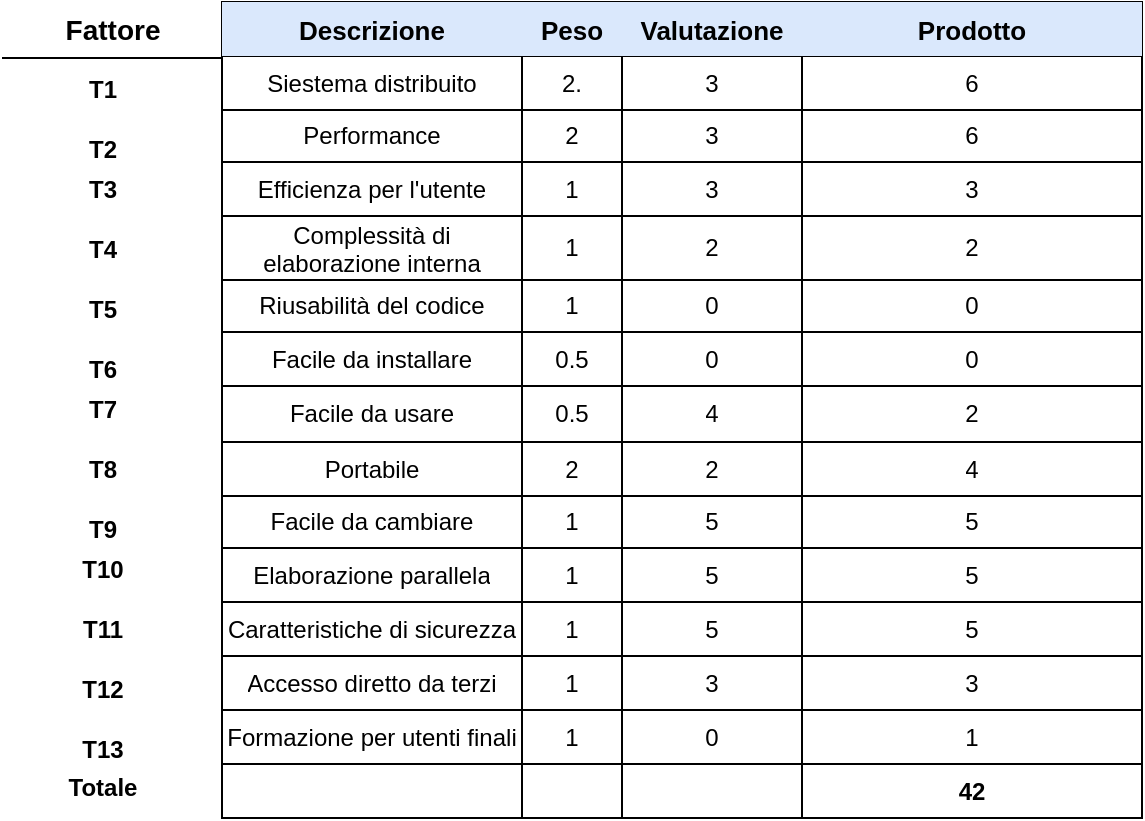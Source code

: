 <mxfile version="20.8.9" type="device"><diagram name="Pagina-1" id="94Yw5nLGdtlqKcI32IkO"><mxGraphModel dx="1050" dy="523" grid="1" gridSize="10" guides="1" tooltips="1" connect="1" arrows="1" fold="1" page="1" pageScale="1" pageWidth="827" pageHeight="1169" math="0" shadow="0"><root><mxCell id="0"/><mxCell id="1" parent="0"/><mxCell id="iWZEBeSxCrRU7Ip-CGBR-1" value="" style="shape=table;startSize=0;container=1;collapsible=0;childLayout=tableLayout;" vertex="1" parent="1"><mxGeometry x="260" y="70" width="460" height="408" as="geometry"/></mxCell><mxCell id="iWZEBeSxCrRU7Ip-CGBR-67" style="shape=tableRow;horizontal=0;startSize=0;swimlaneHead=0;swimlaneBody=0;strokeColor=inherit;top=0;left=0;bottom=0;right=0;collapsible=0;dropTarget=0;fillColor=none;points=[[0,0.5],[1,0.5]];portConstraint=eastwest;" vertex="1" parent="iWZEBeSxCrRU7Ip-CGBR-1"><mxGeometry width="460" height="27" as="geometry"/></mxCell><mxCell id="iWZEBeSxCrRU7Ip-CGBR-68" value="&lt;b&gt;&lt;font style=&quot;font-size: 13px;&quot;&gt;Descrizione&lt;/font&gt;&lt;/b&gt;" style="shape=partialRectangle;html=1;whiteSpace=wrap;connectable=0;strokeColor=#6c8ebf;overflow=hidden;fillColor=#dae8fc;top=0;left=0;bottom=0;right=0;pointerEvents=1;" vertex="1" parent="iWZEBeSxCrRU7Ip-CGBR-67"><mxGeometry width="150" height="27" as="geometry"><mxRectangle width="150" height="27" as="alternateBounds"/></mxGeometry></mxCell><mxCell id="iWZEBeSxCrRU7Ip-CGBR-69" value="&lt;b&gt;&lt;font style=&quot;font-size: 13px;&quot;&gt;Peso&lt;/font&gt;&lt;/b&gt;" style="shape=partialRectangle;html=1;whiteSpace=wrap;connectable=0;strokeColor=#6c8ebf;overflow=hidden;fillColor=#dae8fc;top=0;left=0;bottom=0;right=0;pointerEvents=1;" vertex="1" parent="iWZEBeSxCrRU7Ip-CGBR-67"><mxGeometry x="150" width="50" height="27" as="geometry"><mxRectangle width="50" height="27" as="alternateBounds"/></mxGeometry></mxCell><mxCell id="iWZEBeSxCrRU7Ip-CGBR-70" value="&lt;b&gt;&lt;font style=&quot;font-size: 13px;&quot;&gt;Valutazione&lt;/font&gt;&lt;/b&gt;" style="shape=partialRectangle;html=1;whiteSpace=wrap;connectable=0;strokeColor=#6c8ebf;overflow=hidden;fillColor=#dae8fc;top=0;left=0;bottom=0;right=0;pointerEvents=1;" vertex="1" parent="iWZEBeSxCrRU7Ip-CGBR-67"><mxGeometry x="200" width="90" height="27" as="geometry"><mxRectangle width="90" height="27" as="alternateBounds"/></mxGeometry></mxCell><mxCell id="iWZEBeSxCrRU7Ip-CGBR-71" value="&lt;b&gt;&lt;font style=&quot;font-size: 13px;&quot;&gt;Prodotto&lt;/font&gt;&lt;/b&gt;" style="shape=partialRectangle;html=1;whiteSpace=wrap;connectable=0;strokeColor=#6c8ebf;overflow=hidden;fillColor=#dae8fc;top=0;left=0;bottom=0;right=0;pointerEvents=1;" vertex="1" parent="iWZEBeSxCrRU7Ip-CGBR-67"><mxGeometry x="290" width="170" height="27" as="geometry"><mxRectangle width="170" height="27" as="alternateBounds"/></mxGeometry></mxCell><mxCell id="iWZEBeSxCrRU7Ip-CGBR-2" value="" style="shape=tableRow;horizontal=0;startSize=0;swimlaneHead=0;swimlaneBody=0;strokeColor=inherit;top=0;left=0;bottom=0;right=0;collapsible=0;dropTarget=0;fillColor=none;points=[[0,0.5],[1,0.5]];portConstraint=eastwest;" vertex="1" parent="iWZEBeSxCrRU7Ip-CGBR-1"><mxGeometry y="27" width="460" height="27" as="geometry"/></mxCell><mxCell id="iWZEBeSxCrRU7Ip-CGBR-3" value="Siestema distribuito" style="shape=partialRectangle;html=1;whiteSpace=wrap;connectable=0;strokeColor=inherit;overflow=hidden;fillColor=none;top=0;left=0;bottom=0;right=0;pointerEvents=1;" vertex="1" parent="iWZEBeSxCrRU7Ip-CGBR-2"><mxGeometry width="150" height="27" as="geometry"><mxRectangle width="150" height="27" as="alternateBounds"/></mxGeometry></mxCell><mxCell id="iWZEBeSxCrRU7Ip-CGBR-4" value="2." style="shape=partialRectangle;html=1;whiteSpace=wrap;connectable=0;strokeColor=inherit;overflow=hidden;fillColor=none;top=0;left=0;bottom=0;right=0;pointerEvents=1;" vertex="1" parent="iWZEBeSxCrRU7Ip-CGBR-2"><mxGeometry x="150" width="50" height="27" as="geometry"><mxRectangle width="50" height="27" as="alternateBounds"/></mxGeometry></mxCell><mxCell id="iWZEBeSxCrRU7Ip-CGBR-5" value="3" style="shape=partialRectangle;html=1;whiteSpace=wrap;connectable=0;strokeColor=inherit;overflow=hidden;fillColor=none;top=0;left=0;bottom=0;right=0;pointerEvents=1;" vertex="1" parent="iWZEBeSxCrRU7Ip-CGBR-2"><mxGeometry x="200" width="90" height="27" as="geometry"><mxRectangle width="90" height="27" as="alternateBounds"/></mxGeometry></mxCell><mxCell id="iWZEBeSxCrRU7Ip-CGBR-6" value="6" style="shape=partialRectangle;html=1;whiteSpace=wrap;connectable=0;strokeColor=inherit;overflow=hidden;fillColor=none;top=0;left=0;bottom=0;right=0;pointerEvents=1;" vertex="1" parent="iWZEBeSxCrRU7Ip-CGBR-2"><mxGeometry x="290" width="170" height="27" as="geometry"><mxRectangle width="170" height="27" as="alternateBounds"/></mxGeometry></mxCell><mxCell id="iWZEBeSxCrRU7Ip-CGBR-7" value="" style="shape=tableRow;horizontal=0;startSize=0;swimlaneHead=0;swimlaneBody=0;strokeColor=inherit;top=0;left=0;bottom=0;right=0;collapsible=0;dropTarget=0;fillColor=none;points=[[0,0.5],[1,0.5]];portConstraint=eastwest;" vertex="1" parent="iWZEBeSxCrRU7Ip-CGBR-1"><mxGeometry y="54" width="460" height="26" as="geometry"/></mxCell><mxCell id="iWZEBeSxCrRU7Ip-CGBR-8" value="Performance" style="shape=partialRectangle;html=1;whiteSpace=wrap;connectable=0;strokeColor=inherit;overflow=hidden;fillColor=none;top=0;left=0;bottom=0;right=0;pointerEvents=1;" vertex="1" parent="iWZEBeSxCrRU7Ip-CGBR-7"><mxGeometry width="150" height="26" as="geometry"><mxRectangle width="150" height="26" as="alternateBounds"/></mxGeometry></mxCell><mxCell id="iWZEBeSxCrRU7Ip-CGBR-9" value="2" style="shape=partialRectangle;html=1;whiteSpace=wrap;connectable=0;strokeColor=inherit;overflow=hidden;fillColor=none;top=0;left=0;bottom=0;right=0;pointerEvents=1;" vertex="1" parent="iWZEBeSxCrRU7Ip-CGBR-7"><mxGeometry x="150" width="50" height="26" as="geometry"><mxRectangle width="50" height="26" as="alternateBounds"/></mxGeometry></mxCell><mxCell id="iWZEBeSxCrRU7Ip-CGBR-10" value="3" style="shape=partialRectangle;html=1;whiteSpace=wrap;connectable=0;strokeColor=inherit;overflow=hidden;fillColor=none;top=0;left=0;bottom=0;right=0;pointerEvents=1;" vertex="1" parent="iWZEBeSxCrRU7Ip-CGBR-7"><mxGeometry x="200" width="90" height="26" as="geometry"><mxRectangle width="90" height="26" as="alternateBounds"/></mxGeometry></mxCell><mxCell id="iWZEBeSxCrRU7Ip-CGBR-11" value="6" style="shape=partialRectangle;html=1;whiteSpace=wrap;connectable=0;strokeColor=inherit;overflow=hidden;fillColor=none;top=0;left=0;bottom=0;right=0;pointerEvents=1;" vertex="1" parent="iWZEBeSxCrRU7Ip-CGBR-7"><mxGeometry x="290" width="170" height="26" as="geometry"><mxRectangle width="170" height="26" as="alternateBounds"/></mxGeometry></mxCell><mxCell id="iWZEBeSxCrRU7Ip-CGBR-12" value="" style="shape=tableRow;horizontal=0;startSize=0;swimlaneHead=0;swimlaneBody=0;strokeColor=inherit;top=0;left=0;bottom=0;right=0;collapsible=0;dropTarget=0;fillColor=none;points=[[0,0.5],[1,0.5]];portConstraint=eastwest;" vertex="1" parent="iWZEBeSxCrRU7Ip-CGBR-1"><mxGeometry y="80" width="460" height="27" as="geometry"/></mxCell><mxCell id="iWZEBeSxCrRU7Ip-CGBR-13" value="Efficienza per l'utente" style="shape=partialRectangle;html=1;whiteSpace=wrap;connectable=0;strokeColor=inherit;overflow=hidden;fillColor=none;top=0;left=0;bottom=0;right=0;pointerEvents=1;" vertex="1" parent="iWZEBeSxCrRU7Ip-CGBR-12"><mxGeometry width="150" height="27" as="geometry"><mxRectangle width="150" height="27" as="alternateBounds"/></mxGeometry></mxCell><mxCell id="iWZEBeSxCrRU7Ip-CGBR-14" value="1" style="shape=partialRectangle;html=1;whiteSpace=wrap;connectable=0;strokeColor=inherit;overflow=hidden;fillColor=none;top=0;left=0;bottom=0;right=0;pointerEvents=1;" vertex="1" parent="iWZEBeSxCrRU7Ip-CGBR-12"><mxGeometry x="150" width="50" height="27" as="geometry"><mxRectangle width="50" height="27" as="alternateBounds"/></mxGeometry></mxCell><mxCell id="iWZEBeSxCrRU7Ip-CGBR-15" value="3" style="shape=partialRectangle;html=1;whiteSpace=wrap;connectable=0;strokeColor=inherit;overflow=hidden;fillColor=none;top=0;left=0;bottom=0;right=0;pointerEvents=1;" vertex="1" parent="iWZEBeSxCrRU7Ip-CGBR-12"><mxGeometry x="200" width="90" height="27" as="geometry"><mxRectangle width="90" height="27" as="alternateBounds"/></mxGeometry></mxCell><mxCell id="iWZEBeSxCrRU7Ip-CGBR-16" value="3" style="shape=partialRectangle;html=1;whiteSpace=wrap;connectable=0;strokeColor=inherit;overflow=hidden;fillColor=none;top=0;left=0;bottom=0;right=0;pointerEvents=1;" vertex="1" parent="iWZEBeSxCrRU7Ip-CGBR-12"><mxGeometry x="290" width="170" height="27" as="geometry"><mxRectangle width="170" height="27" as="alternateBounds"/></mxGeometry></mxCell><mxCell id="iWZEBeSxCrRU7Ip-CGBR-17" value="" style="shape=tableRow;horizontal=0;startSize=0;swimlaneHead=0;swimlaneBody=0;strokeColor=inherit;top=0;left=0;bottom=0;right=0;collapsible=0;dropTarget=0;fillColor=none;points=[[0,0.5],[1,0.5]];portConstraint=eastwest;" vertex="1" parent="iWZEBeSxCrRU7Ip-CGBR-1"><mxGeometry y="107" width="460" height="32" as="geometry"/></mxCell><mxCell id="iWZEBeSxCrRU7Ip-CGBR-18" value="Complessità di elaborazione interna" style="shape=partialRectangle;html=1;whiteSpace=wrap;connectable=0;strokeColor=inherit;overflow=hidden;fillColor=none;top=0;left=0;bottom=0;right=0;pointerEvents=1;" vertex="1" parent="iWZEBeSxCrRU7Ip-CGBR-17"><mxGeometry width="150" height="32" as="geometry"><mxRectangle width="150" height="32" as="alternateBounds"/></mxGeometry></mxCell><mxCell id="iWZEBeSxCrRU7Ip-CGBR-19" value="1" style="shape=partialRectangle;html=1;whiteSpace=wrap;connectable=0;strokeColor=inherit;overflow=hidden;fillColor=none;top=0;left=0;bottom=0;right=0;pointerEvents=1;" vertex="1" parent="iWZEBeSxCrRU7Ip-CGBR-17"><mxGeometry x="150" width="50" height="32" as="geometry"><mxRectangle width="50" height="32" as="alternateBounds"/></mxGeometry></mxCell><mxCell id="iWZEBeSxCrRU7Ip-CGBR-20" value="2" style="shape=partialRectangle;html=1;whiteSpace=wrap;connectable=0;strokeColor=inherit;overflow=hidden;fillColor=none;top=0;left=0;bottom=0;right=0;pointerEvents=1;" vertex="1" parent="iWZEBeSxCrRU7Ip-CGBR-17"><mxGeometry x="200" width="90" height="32" as="geometry"><mxRectangle width="90" height="32" as="alternateBounds"/></mxGeometry></mxCell><mxCell id="iWZEBeSxCrRU7Ip-CGBR-21" value="2" style="shape=partialRectangle;html=1;whiteSpace=wrap;connectable=0;strokeColor=inherit;overflow=hidden;fillColor=none;top=0;left=0;bottom=0;right=0;pointerEvents=1;" vertex="1" parent="iWZEBeSxCrRU7Ip-CGBR-17"><mxGeometry x="290" width="170" height="32" as="geometry"><mxRectangle width="170" height="32" as="alternateBounds"/></mxGeometry></mxCell><mxCell id="iWZEBeSxCrRU7Ip-CGBR-22" value="" style="shape=tableRow;horizontal=0;startSize=0;swimlaneHead=0;swimlaneBody=0;strokeColor=inherit;top=0;left=0;bottom=0;right=0;collapsible=0;dropTarget=0;fillColor=none;points=[[0,0.5],[1,0.5]];portConstraint=eastwest;" vertex="1" parent="iWZEBeSxCrRU7Ip-CGBR-1"><mxGeometry y="139" width="460" height="26" as="geometry"/></mxCell><mxCell id="iWZEBeSxCrRU7Ip-CGBR-23" value="Riusabilità del codice" style="shape=partialRectangle;html=1;whiteSpace=wrap;connectable=0;strokeColor=inherit;overflow=hidden;fillColor=none;top=0;left=0;bottom=0;right=0;pointerEvents=1;" vertex="1" parent="iWZEBeSxCrRU7Ip-CGBR-22"><mxGeometry width="150" height="26" as="geometry"><mxRectangle width="150" height="26" as="alternateBounds"/></mxGeometry></mxCell><mxCell id="iWZEBeSxCrRU7Ip-CGBR-24" value="1" style="shape=partialRectangle;html=1;whiteSpace=wrap;connectable=0;strokeColor=inherit;overflow=hidden;fillColor=none;top=0;left=0;bottom=0;right=0;pointerEvents=1;" vertex="1" parent="iWZEBeSxCrRU7Ip-CGBR-22"><mxGeometry x="150" width="50" height="26" as="geometry"><mxRectangle width="50" height="26" as="alternateBounds"/></mxGeometry></mxCell><mxCell id="iWZEBeSxCrRU7Ip-CGBR-25" value="0" style="shape=partialRectangle;html=1;whiteSpace=wrap;connectable=0;strokeColor=inherit;overflow=hidden;fillColor=none;top=0;left=0;bottom=0;right=0;pointerEvents=1;" vertex="1" parent="iWZEBeSxCrRU7Ip-CGBR-22"><mxGeometry x="200" width="90" height="26" as="geometry"><mxRectangle width="90" height="26" as="alternateBounds"/></mxGeometry></mxCell><mxCell id="iWZEBeSxCrRU7Ip-CGBR-26" value="0" style="shape=partialRectangle;html=1;whiteSpace=wrap;connectable=0;strokeColor=inherit;overflow=hidden;fillColor=none;top=0;left=0;bottom=0;right=0;pointerEvents=1;" vertex="1" parent="iWZEBeSxCrRU7Ip-CGBR-22"><mxGeometry x="290" width="170" height="26" as="geometry"><mxRectangle width="170" height="26" as="alternateBounds"/></mxGeometry></mxCell><mxCell id="iWZEBeSxCrRU7Ip-CGBR-27" value="" style="shape=tableRow;horizontal=0;startSize=0;swimlaneHead=0;swimlaneBody=0;strokeColor=inherit;top=0;left=0;bottom=0;right=0;collapsible=0;dropTarget=0;fillColor=none;points=[[0,0.5],[1,0.5]];portConstraint=eastwest;" vertex="1" parent="iWZEBeSxCrRU7Ip-CGBR-1"><mxGeometry y="165" width="460" height="27" as="geometry"/></mxCell><mxCell id="iWZEBeSxCrRU7Ip-CGBR-28" value="Facile da installare" style="shape=partialRectangle;html=1;whiteSpace=wrap;connectable=0;strokeColor=inherit;overflow=hidden;fillColor=none;top=0;left=0;bottom=0;right=0;pointerEvents=1;" vertex="1" parent="iWZEBeSxCrRU7Ip-CGBR-27"><mxGeometry width="150" height="27" as="geometry"><mxRectangle width="150" height="27" as="alternateBounds"/></mxGeometry></mxCell><mxCell id="iWZEBeSxCrRU7Ip-CGBR-29" value="0.5" style="shape=partialRectangle;html=1;whiteSpace=wrap;connectable=0;strokeColor=inherit;overflow=hidden;fillColor=none;top=0;left=0;bottom=0;right=0;pointerEvents=1;" vertex="1" parent="iWZEBeSxCrRU7Ip-CGBR-27"><mxGeometry x="150" width="50" height="27" as="geometry"><mxRectangle width="50" height="27" as="alternateBounds"/></mxGeometry></mxCell><mxCell id="iWZEBeSxCrRU7Ip-CGBR-30" value="0" style="shape=partialRectangle;html=1;whiteSpace=wrap;connectable=0;strokeColor=inherit;overflow=hidden;fillColor=none;top=0;left=0;bottom=0;right=0;pointerEvents=1;" vertex="1" parent="iWZEBeSxCrRU7Ip-CGBR-27"><mxGeometry x="200" width="90" height="27" as="geometry"><mxRectangle width="90" height="27" as="alternateBounds"/></mxGeometry></mxCell><mxCell id="iWZEBeSxCrRU7Ip-CGBR-31" value="0" style="shape=partialRectangle;html=1;whiteSpace=wrap;connectable=0;strokeColor=inherit;overflow=hidden;fillColor=none;top=0;left=0;bottom=0;right=0;pointerEvents=1;" vertex="1" parent="iWZEBeSxCrRU7Ip-CGBR-27"><mxGeometry x="290" width="170" height="27" as="geometry"><mxRectangle width="170" height="27" as="alternateBounds"/></mxGeometry></mxCell><mxCell id="iWZEBeSxCrRU7Ip-CGBR-32" value="" style="shape=tableRow;horizontal=0;startSize=0;swimlaneHead=0;swimlaneBody=0;strokeColor=inherit;top=0;left=0;bottom=0;right=0;collapsible=0;dropTarget=0;fillColor=none;points=[[0,0.5],[1,0.5]];portConstraint=eastwest;" vertex="1" parent="iWZEBeSxCrRU7Ip-CGBR-1"><mxGeometry y="192" width="460" height="28" as="geometry"/></mxCell><mxCell id="iWZEBeSxCrRU7Ip-CGBR-33" value="Facile da usare" style="shape=partialRectangle;html=1;whiteSpace=wrap;connectable=0;strokeColor=inherit;overflow=hidden;fillColor=none;top=0;left=0;bottom=0;right=0;pointerEvents=1;" vertex="1" parent="iWZEBeSxCrRU7Ip-CGBR-32"><mxGeometry width="150" height="28" as="geometry"><mxRectangle width="150" height="28" as="alternateBounds"/></mxGeometry></mxCell><mxCell id="iWZEBeSxCrRU7Ip-CGBR-34" value="0.5" style="shape=partialRectangle;html=1;whiteSpace=wrap;connectable=0;strokeColor=inherit;overflow=hidden;fillColor=none;top=0;left=0;bottom=0;right=0;pointerEvents=1;" vertex="1" parent="iWZEBeSxCrRU7Ip-CGBR-32"><mxGeometry x="150" width="50" height="28" as="geometry"><mxRectangle width="50" height="28" as="alternateBounds"/></mxGeometry></mxCell><mxCell id="iWZEBeSxCrRU7Ip-CGBR-35" value="4" style="shape=partialRectangle;html=1;whiteSpace=wrap;connectable=0;strokeColor=inherit;overflow=hidden;fillColor=none;top=0;left=0;bottom=0;right=0;pointerEvents=1;" vertex="1" parent="iWZEBeSxCrRU7Ip-CGBR-32"><mxGeometry x="200" width="90" height="28" as="geometry"><mxRectangle width="90" height="28" as="alternateBounds"/></mxGeometry></mxCell><mxCell id="iWZEBeSxCrRU7Ip-CGBR-36" value="2" style="shape=partialRectangle;html=1;whiteSpace=wrap;connectable=0;strokeColor=inherit;overflow=hidden;fillColor=none;top=0;left=0;bottom=0;right=0;pointerEvents=1;" vertex="1" parent="iWZEBeSxCrRU7Ip-CGBR-32"><mxGeometry x="290" width="170" height="28" as="geometry"><mxRectangle width="170" height="28" as="alternateBounds"/></mxGeometry></mxCell><mxCell id="iWZEBeSxCrRU7Ip-CGBR-37" value="" style="shape=tableRow;horizontal=0;startSize=0;swimlaneHead=0;swimlaneBody=0;strokeColor=inherit;top=0;left=0;bottom=0;right=0;collapsible=0;dropTarget=0;fillColor=none;points=[[0,0.5],[1,0.5]];portConstraint=eastwest;" vertex="1" parent="iWZEBeSxCrRU7Ip-CGBR-1"><mxGeometry y="220" width="460" height="27" as="geometry"/></mxCell><mxCell id="iWZEBeSxCrRU7Ip-CGBR-38" value="Portabile" style="shape=partialRectangle;html=1;whiteSpace=wrap;connectable=0;strokeColor=inherit;overflow=hidden;fillColor=none;top=0;left=0;bottom=0;right=0;pointerEvents=1;" vertex="1" parent="iWZEBeSxCrRU7Ip-CGBR-37"><mxGeometry width="150" height="27" as="geometry"><mxRectangle width="150" height="27" as="alternateBounds"/></mxGeometry></mxCell><mxCell id="iWZEBeSxCrRU7Ip-CGBR-39" value="2" style="shape=partialRectangle;html=1;whiteSpace=wrap;connectable=0;strokeColor=inherit;overflow=hidden;fillColor=none;top=0;left=0;bottom=0;right=0;pointerEvents=1;" vertex="1" parent="iWZEBeSxCrRU7Ip-CGBR-37"><mxGeometry x="150" width="50" height="27" as="geometry"><mxRectangle width="50" height="27" as="alternateBounds"/></mxGeometry></mxCell><mxCell id="iWZEBeSxCrRU7Ip-CGBR-40" value="2" style="shape=partialRectangle;html=1;whiteSpace=wrap;connectable=0;strokeColor=inherit;overflow=hidden;fillColor=none;top=0;left=0;bottom=0;right=0;pointerEvents=1;" vertex="1" parent="iWZEBeSxCrRU7Ip-CGBR-37"><mxGeometry x="200" width="90" height="27" as="geometry"><mxRectangle width="90" height="27" as="alternateBounds"/></mxGeometry></mxCell><mxCell id="iWZEBeSxCrRU7Ip-CGBR-41" value="4" style="shape=partialRectangle;html=1;whiteSpace=wrap;connectable=0;strokeColor=inherit;overflow=hidden;fillColor=none;top=0;left=0;bottom=0;right=0;pointerEvents=1;" vertex="1" parent="iWZEBeSxCrRU7Ip-CGBR-37"><mxGeometry x="290" width="170" height="27" as="geometry"><mxRectangle width="170" height="27" as="alternateBounds"/></mxGeometry></mxCell><mxCell id="iWZEBeSxCrRU7Ip-CGBR-42" value="" style="shape=tableRow;horizontal=0;startSize=0;swimlaneHead=0;swimlaneBody=0;strokeColor=inherit;top=0;left=0;bottom=0;right=0;collapsible=0;dropTarget=0;fillColor=none;points=[[0,0.5],[1,0.5]];portConstraint=eastwest;" vertex="1" parent="iWZEBeSxCrRU7Ip-CGBR-1"><mxGeometry y="247" width="460" height="26" as="geometry"/></mxCell><mxCell id="iWZEBeSxCrRU7Ip-CGBR-43" value="Facile da cambiare" style="shape=partialRectangle;html=1;whiteSpace=wrap;connectable=0;strokeColor=inherit;overflow=hidden;fillColor=none;top=0;left=0;bottom=0;right=0;pointerEvents=1;" vertex="1" parent="iWZEBeSxCrRU7Ip-CGBR-42"><mxGeometry width="150" height="26" as="geometry"><mxRectangle width="150" height="26" as="alternateBounds"/></mxGeometry></mxCell><mxCell id="iWZEBeSxCrRU7Ip-CGBR-44" value="1" style="shape=partialRectangle;html=1;whiteSpace=wrap;connectable=0;strokeColor=inherit;overflow=hidden;fillColor=none;top=0;left=0;bottom=0;right=0;pointerEvents=1;" vertex="1" parent="iWZEBeSxCrRU7Ip-CGBR-42"><mxGeometry x="150" width="50" height="26" as="geometry"><mxRectangle width="50" height="26" as="alternateBounds"/></mxGeometry></mxCell><mxCell id="iWZEBeSxCrRU7Ip-CGBR-45" value="5" style="shape=partialRectangle;html=1;whiteSpace=wrap;connectable=0;strokeColor=inherit;overflow=hidden;fillColor=none;top=0;left=0;bottom=0;right=0;pointerEvents=1;" vertex="1" parent="iWZEBeSxCrRU7Ip-CGBR-42"><mxGeometry x="200" width="90" height="26" as="geometry"><mxRectangle width="90" height="26" as="alternateBounds"/></mxGeometry></mxCell><mxCell id="iWZEBeSxCrRU7Ip-CGBR-46" value="5" style="shape=partialRectangle;html=1;whiteSpace=wrap;connectable=0;strokeColor=inherit;overflow=hidden;fillColor=none;top=0;left=0;bottom=0;right=0;pointerEvents=1;" vertex="1" parent="iWZEBeSxCrRU7Ip-CGBR-42"><mxGeometry x="290" width="170" height="26" as="geometry"><mxRectangle width="170" height="26" as="alternateBounds"/></mxGeometry></mxCell><mxCell id="iWZEBeSxCrRU7Ip-CGBR-47" value="" style="shape=tableRow;horizontal=0;startSize=0;swimlaneHead=0;swimlaneBody=0;strokeColor=inherit;top=0;left=0;bottom=0;right=0;collapsible=0;dropTarget=0;fillColor=none;points=[[0,0.5],[1,0.5]];portConstraint=eastwest;" vertex="1" parent="iWZEBeSxCrRU7Ip-CGBR-1"><mxGeometry y="273" width="460" height="27" as="geometry"/></mxCell><mxCell id="iWZEBeSxCrRU7Ip-CGBR-48" value="Elaborazione parallela" style="shape=partialRectangle;html=1;whiteSpace=wrap;connectable=0;strokeColor=inherit;overflow=hidden;fillColor=none;top=0;left=0;bottom=0;right=0;pointerEvents=1;" vertex="1" parent="iWZEBeSxCrRU7Ip-CGBR-47"><mxGeometry width="150" height="27" as="geometry"><mxRectangle width="150" height="27" as="alternateBounds"/></mxGeometry></mxCell><mxCell id="iWZEBeSxCrRU7Ip-CGBR-49" value="1" style="shape=partialRectangle;html=1;whiteSpace=wrap;connectable=0;strokeColor=inherit;overflow=hidden;fillColor=none;top=0;left=0;bottom=0;right=0;pointerEvents=1;" vertex="1" parent="iWZEBeSxCrRU7Ip-CGBR-47"><mxGeometry x="150" width="50" height="27" as="geometry"><mxRectangle width="50" height="27" as="alternateBounds"/></mxGeometry></mxCell><mxCell id="iWZEBeSxCrRU7Ip-CGBR-50" value="5" style="shape=partialRectangle;html=1;whiteSpace=wrap;connectable=0;strokeColor=inherit;overflow=hidden;fillColor=none;top=0;left=0;bottom=0;right=0;pointerEvents=1;" vertex="1" parent="iWZEBeSxCrRU7Ip-CGBR-47"><mxGeometry x="200" width="90" height="27" as="geometry"><mxRectangle width="90" height="27" as="alternateBounds"/></mxGeometry></mxCell><mxCell id="iWZEBeSxCrRU7Ip-CGBR-51" value="5" style="shape=partialRectangle;html=1;whiteSpace=wrap;connectable=0;strokeColor=inherit;overflow=hidden;fillColor=none;top=0;left=0;bottom=0;right=0;pointerEvents=1;" vertex="1" parent="iWZEBeSxCrRU7Ip-CGBR-47"><mxGeometry x="290" width="170" height="27" as="geometry"><mxRectangle width="170" height="27" as="alternateBounds"/></mxGeometry></mxCell><mxCell id="iWZEBeSxCrRU7Ip-CGBR-52" value="" style="shape=tableRow;horizontal=0;startSize=0;swimlaneHead=0;swimlaneBody=0;strokeColor=inherit;top=0;left=0;bottom=0;right=0;collapsible=0;dropTarget=0;fillColor=none;points=[[0,0.5],[1,0.5]];portConstraint=eastwest;" vertex="1" parent="iWZEBeSxCrRU7Ip-CGBR-1"><mxGeometry y="300" width="460" height="27" as="geometry"/></mxCell><mxCell id="iWZEBeSxCrRU7Ip-CGBR-53" value="Caratteristiche di sicurezza" style="shape=partialRectangle;html=1;whiteSpace=wrap;connectable=0;strokeColor=inherit;overflow=hidden;fillColor=none;top=0;left=0;bottom=0;right=0;pointerEvents=1;" vertex="1" parent="iWZEBeSxCrRU7Ip-CGBR-52"><mxGeometry width="150" height="27" as="geometry"><mxRectangle width="150" height="27" as="alternateBounds"/></mxGeometry></mxCell><mxCell id="iWZEBeSxCrRU7Ip-CGBR-54" value="1" style="shape=partialRectangle;html=1;whiteSpace=wrap;connectable=0;strokeColor=inherit;overflow=hidden;fillColor=none;top=0;left=0;bottom=0;right=0;pointerEvents=1;" vertex="1" parent="iWZEBeSxCrRU7Ip-CGBR-52"><mxGeometry x="150" width="50" height="27" as="geometry"><mxRectangle width="50" height="27" as="alternateBounds"/></mxGeometry></mxCell><mxCell id="iWZEBeSxCrRU7Ip-CGBR-55" value="5" style="shape=partialRectangle;html=1;whiteSpace=wrap;connectable=0;strokeColor=inherit;overflow=hidden;fillColor=none;top=0;left=0;bottom=0;right=0;pointerEvents=1;" vertex="1" parent="iWZEBeSxCrRU7Ip-CGBR-52"><mxGeometry x="200" width="90" height="27" as="geometry"><mxRectangle width="90" height="27" as="alternateBounds"/></mxGeometry></mxCell><mxCell id="iWZEBeSxCrRU7Ip-CGBR-56" value="5" style="shape=partialRectangle;html=1;whiteSpace=wrap;connectable=0;strokeColor=inherit;overflow=hidden;fillColor=none;top=0;left=0;bottom=0;right=0;pointerEvents=1;" vertex="1" parent="iWZEBeSxCrRU7Ip-CGBR-52"><mxGeometry x="290" width="170" height="27" as="geometry"><mxRectangle width="170" height="27" as="alternateBounds"/></mxGeometry></mxCell><mxCell id="iWZEBeSxCrRU7Ip-CGBR-57" value="" style="shape=tableRow;horizontal=0;startSize=0;swimlaneHead=0;swimlaneBody=0;strokeColor=inherit;top=0;left=0;bottom=0;right=0;collapsible=0;dropTarget=0;fillColor=none;points=[[0,0.5],[1,0.5]];portConstraint=eastwest;" vertex="1" parent="iWZEBeSxCrRU7Ip-CGBR-1"><mxGeometry y="327" width="460" height="27" as="geometry"/></mxCell><mxCell id="iWZEBeSxCrRU7Ip-CGBR-58" value="Accesso diretto da terzi" style="shape=partialRectangle;html=1;whiteSpace=wrap;connectable=0;strokeColor=inherit;overflow=hidden;fillColor=none;top=0;left=0;bottom=0;right=0;pointerEvents=1;" vertex="1" parent="iWZEBeSxCrRU7Ip-CGBR-57"><mxGeometry width="150" height="27" as="geometry"><mxRectangle width="150" height="27" as="alternateBounds"/></mxGeometry></mxCell><mxCell id="iWZEBeSxCrRU7Ip-CGBR-59" value="1" style="shape=partialRectangle;html=1;whiteSpace=wrap;connectable=0;strokeColor=inherit;overflow=hidden;fillColor=none;top=0;left=0;bottom=0;right=0;pointerEvents=1;" vertex="1" parent="iWZEBeSxCrRU7Ip-CGBR-57"><mxGeometry x="150" width="50" height="27" as="geometry"><mxRectangle width="50" height="27" as="alternateBounds"/></mxGeometry></mxCell><mxCell id="iWZEBeSxCrRU7Ip-CGBR-60" value="3" style="shape=partialRectangle;html=1;whiteSpace=wrap;connectable=0;strokeColor=inherit;overflow=hidden;fillColor=none;top=0;left=0;bottom=0;right=0;pointerEvents=1;" vertex="1" parent="iWZEBeSxCrRU7Ip-CGBR-57"><mxGeometry x="200" width="90" height="27" as="geometry"><mxRectangle width="90" height="27" as="alternateBounds"/></mxGeometry></mxCell><mxCell id="iWZEBeSxCrRU7Ip-CGBR-61" value="3" style="shape=partialRectangle;html=1;whiteSpace=wrap;connectable=0;strokeColor=inherit;overflow=hidden;fillColor=none;top=0;left=0;bottom=0;right=0;pointerEvents=1;" vertex="1" parent="iWZEBeSxCrRU7Ip-CGBR-57"><mxGeometry x="290" width="170" height="27" as="geometry"><mxRectangle width="170" height="27" as="alternateBounds"/></mxGeometry></mxCell><mxCell id="iWZEBeSxCrRU7Ip-CGBR-62" value="" style="shape=tableRow;horizontal=0;startSize=0;swimlaneHead=0;swimlaneBody=0;strokeColor=inherit;top=0;left=0;bottom=0;right=0;collapsible=0;dropTarget=0;fillColor=none;points=[[0,0.5],[1,0.5]];portConstraint=eastwest;" vertex="1" parent="iWZEBeSxCrRU7Ip-CGBR-1"><mxGeometry y="354" width="460" height="27" as="geometry"/></mxCell><mxCell id="iWZEBeSxCrRU7Ip-CGBR-63" value="Formazione per utenti finali" style="shape=partialRectangle;html=1;whiteSpace=wrap;connectable=0;strokeColor=inherit;overflow=hidden;fillColor=none;top=0;left=0;bottom=0;right=0;pointerEvents=1;" vertex="1" parent="iWZEBeSxCrRU7Ip-CGBR-62"><mxGeometry width="150" height="27" as="geometry"><mxRectangle width="150" height="27" as="alternateBounds"/></mxGeometry></mxCell><mxCell id="iWZEBeSxCrRU7Ip-CGBR-64" value="1" style="shape=partialRectangle;html=1;whiteSpace=wrap;connectable=0;strokeColor=inherit;overflow=hidden;fillColor=none;top=0;left=0;bottom=0;right=0;pointerEvents=1;" vertex="1" parent="iWZEBeSxCrRU7Ip-CGBR-62"><mxGeometry x="150" width="50" height="27" as="geometry"><mxRectangle width="50" height="27" as="alternateBounds"/></mxGeometry></mxCell><mxCell id="iWZEBeSxCrRU7Ip-CGBR-65" value="0" style="shape=partialRectangle;html=1;whiteSpace=wrap;connectable=0;strokeColor=inherit;overflow=hidden;fillColor=none;top=0;left=0;bottom=0;right=0;pointerEvents=1;" vertex="1" parent="iWZEBeSxCrRU7Ip-CGBR-62"><mxGeometry x="200" width="90" height="27" as="geometry"><mxRectangle width="90" height="27" as="alternateBounds"/></mxGeometry></mxCell><mxCell id="iWZEBeSxCrRU7Ip-CGBR-66" value="1" style="shape=partialRectangle;html=1;whiteSpace=wrap;connectable=0;strokeColor=inherit;overflow=hidden;fillColor=none;top=0;left=0;bottom=0;right=0;pointerEvents=1;" vertex="1" parent="iWZEBeSxCrRU7Ip-CGBR-62"><mxGeometry x="290" width="170" height="27" as="geometry"><mxRectangle width="170" height="27" as="alternateBounds"/></mxGeometry></mxCell><mxCell id="iWZEBeSxCrRU7Ip-CGBR-72" style="shape=tableRow;horizontal=0;startSize=0;swimlaneHead=0;swimlaneBody=0;strokeColor=inherit;top=0;left=0;bottom=0;right=0;collapsible=0;dropTarget=0;fillColor=none;points=[[0,0.5],[1,0.5]];portConstraint=eastwest;" vertex="1" parent="iWZEBeSxCrRU7Ip-CGBR-1"><mxGeometry y="381" width="460" height="27" as="geometry"/></mxCell><mxCell id="iWZEBeSxCrRU7Ip-CGBR-73" style="shape=partialRectangle;html=1;whiteSpace=wrap;connectable=0;strokeColor=inherit;overflow=hidden;fillColor=none;top=0;left=0;bottom=0;right=0;pointerEvents=1;" vertex="1" parent="iWZEBeSxCrRU7Ip-CGBR-72"><mxGeometry width="150" height="27" as="geometry"><mxRectangle width="150" height="27" as="alternateBounds"/></mxGeometry></mxCell><mxCell id="iWZEBeSxCrRU7Ip-CGBR-74" style="shape=partialRectangle;html=1;whiteSpace=wrap;connectable=0;strokeColor=inherit;overflow=hidden;fillColor=none;top=0;left=0;bottom=0;right=0;pointerEvents=1;" vertex="1" parent="iWZEBeSxCrRU7Ip-CGBR-72"><mxGeometry x="150" width="50" height="27" as="geometry"><mxRectangle width="50" height="27" as="alternateBounds"/></mxGeometry></mxCell><mxCell id="iWZEBeSxCrRU7Ip-CGBR-75" style="shape=partialRectangle;html=1;whiteSpace=wrap;connectable=0;strokeColor=inherit;overflow=hidden;fillColor=none;top=0;left=0;bottom=0;right=0;pointerEvents=1;" vertex="1" parent="iWZEBeSxCrRU7Ip-CGBR-72"><mxGeometry x="200" width="90" height="27" as="geometry"><mxRectangle width="90" height="27" as="alternateBounds"/></mxGeometry></mxCell><mxCell id="iWZEBeSxCrRU7Ip-CGBR-76" value="&lt;b&gt;42&lt;/b&gt;" style="shape=partialRectangle;html=1;whiteSpace=wrap;connectable=0;strokeColor=inherit;overflow=hidden;fillColor=none;top=0;left=0;bottom=0;right=0;pointerEvents=1;" vertex="1" parent="iWZEBeSxCrRU7Ip-CGBR-72"><mxGeometry x="290" width="170" height="27" as="geometry"><mxRectangle width="170" height="27" as="alternateBounds"/></mxGeometry></mxCell><mxCell id="iWZEBeSxCrRU7Ip-CGBR-77" value="&lt;font style=&quot;font-size: 14px;&quot;&gt;&lt;b&gt;Fattore&lt;/b&gt;&lt;/font&gt;" style="text;html=1;align=center;verticalAlign=middle;resizable=0;points=[];autosize=1;strokeColor=none;fillColor=none;" vertex="1" parent="1"><mxGeometry x="170" y="69" width="70" height="30" as="geometry"/></mxCell><mxCell id="iWZEBeSxCrRU7Ip-CGBR-78" value="&lt;b&gt;T1&lt;/b&gt;" style="text;html=1;align=center;verticalAlign=middle;resizable=0;points=[];autosize=1;strokeColor=none;fillColor=none;" vertex="1" parent="1"><mxGeometry x="180" y="99" width="40" height="30" as="geometry"/></mxCell><mxCell id="iWZEBeSxCrRU7Ip-CGBR-79" value="&lt;b&gt;T2&lt;/b&gt;" style="text;html=1;align=center;verticalAlign=middle;resizable=0;points=[];autosize=1;strokeColor=none;fillColor=none;" vertex="1" parent="1"><mxGeometry x="180" y="129" width="40" height="30" as="geometry"/></mxCell><mxCell id="iWZEBeSxCrRU7Ip-CGBR-80" value="&lt;b&gt;T3&lt;/b&gt;" style="text;html=1;align=center;verticalAlign=middle;resizable=0;points=[];autosize=1;strokeColor=none;fillColor=none;" vertex="1" parent="1"><mxGeometry x="180" y="149" width="40" height="30" as="geometry"/></mxCell><mxCell id="iWZEBeSxCrRU7Ip-CGBR-81" value="&lt;b&gt;T4&lt;/b&gt;" style="text;html=1;align=center;verticalAlign=middle;resizable=0;points=[];autosize=1;strokeColor=none;fillColor=none;" vertex="1" parent="1"><mxGeometry x="180" y="179" width="40" height="30" as="geometry"/></mxCell><mxCell id="iWZEBeSxCrRU7Ip-CGBR-82" value="&lt;b&gt;T5&lt;/b&gt;" style="text;html=1;align=center;verticalAlign=middle;resizable=0;points=[];autosize=1;strokeColor=none;fillColor=none;" vertex="1" parent="1"><mxGeometry x="180" y="209" width="40" height="30" as="geometry"/></mxCell><mxCell id="iWZEBeSxCrRU7Ip-CGBR-83" value="&lt;b&gt;T6&lt;/b&gt;" style="text;html=1;align=center;verticalAlign=middle;resizable=0;points=[];autosize=1;strokeColor=none;fillColor=none;" vertex="1" parent="1"><mxGeometry x="180" y="239" width="40" height="30" as="geometry"/></mxCell><mxCell id="iWZEBeSxCrRU7Ip-CGBR-84" value="&lt;b&gt;T7&lt;/b&gt;" style="text;html=1;align=center;verticalAlign=middle;resizable=0;points=[];autosize=1;strokeColor=none;fillColor=none;" vertex="1" parent="1"><mxGeometry x="180" y="259" width="40" height="30" as="geometry"/></mxCell><mxCell id="iWZEBeSxCrRU7Ip-CGBR-85" value="&lt;b&gt;Totale&lt;/b&gt;" style="text;html=1;align=center;verticalAlign=middle;resizable=0;points=[];autosize=1;strokeColor=none;fillColor=none;" vertex="1" parent="1"><mxGeometry x="170" y="448" width="60" height="30" as="geometry"/></mxCell><mxCell id="iWZEBeSxCrRU7Ip-CGBR-86" value="&lt;b&gt;T13&lt;/b&gt;" style="text;html=1;align=center;verticalAlign=middle;resizable=0;points=[];autosize=1;strokeColor=none;fillColor=none;" vertex="1" parent="1"><mxGeometry x="180" y="429" width="40" height="30" as="geometry"/></mxCell><mxCell id="iWZEBeSxCrRU7Ip-CGBR-87" value="&lt;b&gt;T12&lt;/b&gt;" style="text;html=1;align=center;verticalAlign=middle;resizable=0;points=[];autosize=1;strokeColor=none;fillColor=none;" vertex="1" parent="1"><mxGeometry x="180" y="399" width="40" height="30" as="geometry"/></mxCell><mxCell id="iWZEBeSxCrRU7Ip-CGBR-88" value="&lt;b&gt;T11&lt;/b&gt;" style="text;html=1;align=center;verticalAlign=middle;resizable=0;points=[];autosize=1;strokeColor=none;fillColor=none;" vertex="1" parent="1"><mxGeometry x="180" y="369" width="40" height="30" as="geometry"/></mxCell><mxCell id="iWZEBeSxCrRU7Ip-CGBR-89" value="&lt;b&gt;T10&lt;/b&gt;" style="text;html=1;align=center;verticalAlign=middle;resizable=0;points=[];autosize=1;strokeColor=none;fillColor=none;" vertex="1" parent="1"><mxGeometry x="180" y="339" width="40" height="30" as="geometry"/></mxCell><mxCell id="iWZEBeSxCrRU7Ip-CGBR-90" value="&lt;b&gt;T9&lt;/b&gt;" style="text;html=1;align=center;verticalAlign=middle;resizable=0;points=[];autosize=1;strokeColor=none;fillColor=none;" vertex="1" parent="1"><mxGeometry x="180" y="319" width="40" height="30" as="geometry"/></mxCell><mxCell id="iWZEBeSxCrRU7Ip-CGBR-91" value="&lt;b&gt;T8&lt;/b&gt;" style="text;html=1;align=center;verticalAlign=middle;resizable=0;points=[];autosize=1;strokeColor=none;fillColor=none;" vertex="1" parent="1"><mxGeometry x="180" y="289" width="40" height="30" as="geometry"/></mxCell><mxCell id="iWZEBeSxCrRU7Ip-CGBR-92" value="" style="endArrow=none;html=1;rounded=0;fontSize=13;" edge="1" parent="1"><mxGeometry width="50" height="50" relative="1" as="geometry"><mxPoint x="150" y="98" as="sourcePoint"/><mxPoint x="260" y="98" as="targetPoint"/></mxGeometry></mxCell></root></mxGraphModel></diagram></mxfile>